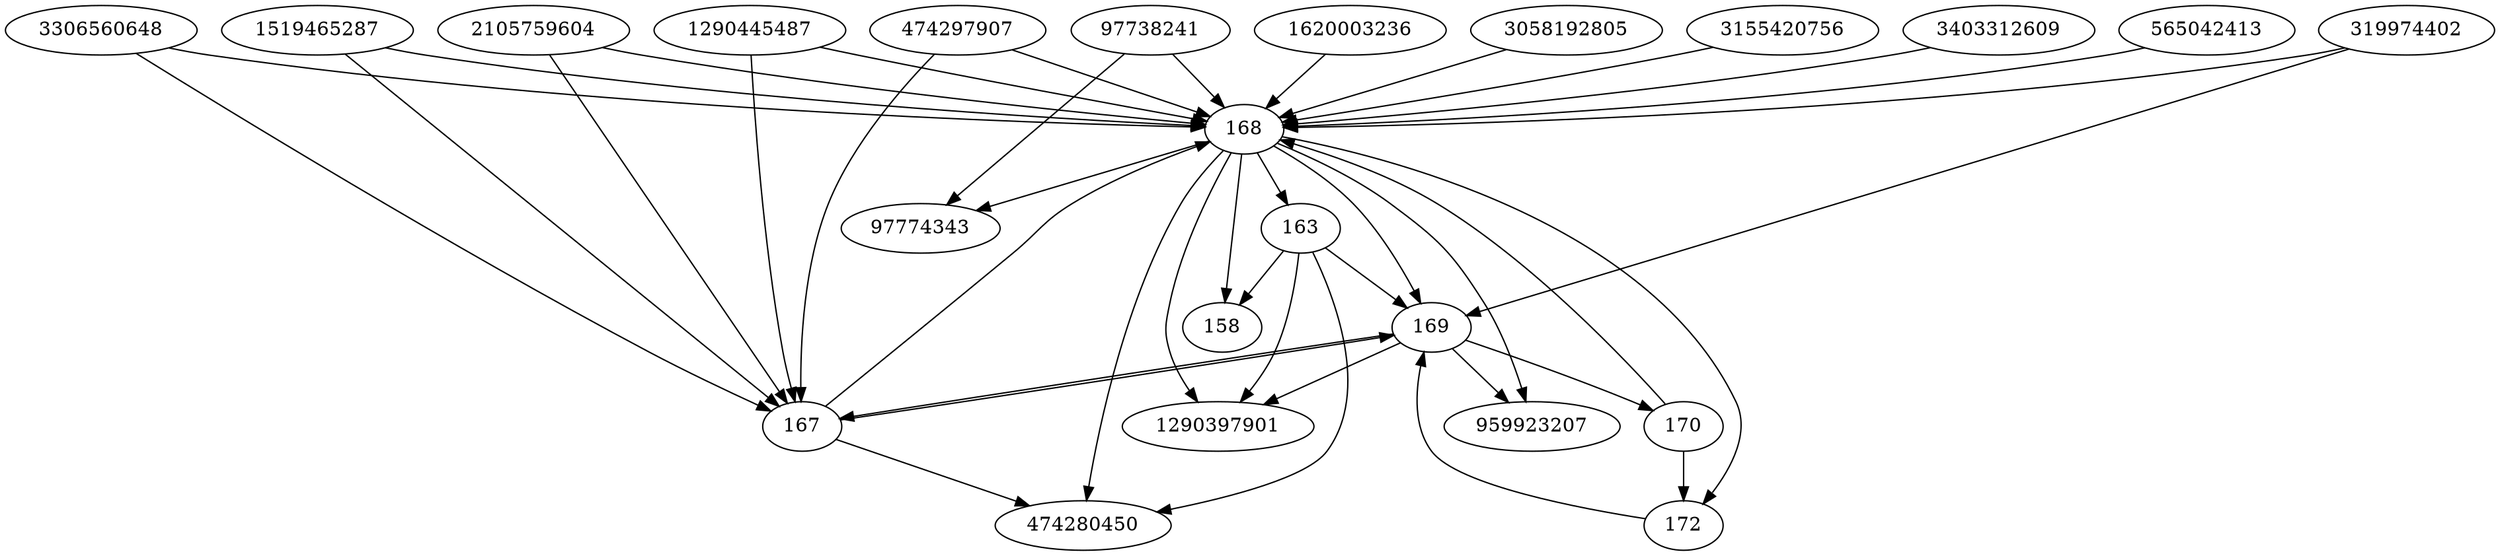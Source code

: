 strict digraph  {
97738241;
319974402;
474280450;
97774343;
3306560648;
959923207;
158;
163;
1620003236;
3058192805;
167;
168;
169;
170;
172;
1290445487;
474297907;
1519465287;
1290397901;
3155420756;
3403312609;
565042413;
2105759604;
97738241 -> 97774343;
97738241 -> 168;
319974402 -> 169;
319974402 -> 168;
3306560648 -> 167;
3306560648 -> 168;
163 -> 169;
163 -> 158;
163 -> 474280450;
163 -> 1290397901;
1620003236 -> 168;
3058192805 -> 168;
167 -> 169;
167 -> 474280450;
167 -> 168;
168 -> 169;
168 -> 172;
168 -> 158;
168 -> 97774343;
168 -> 163;
168 -> 474280450;
168 -> 959923207;
168 -> 1290397901;
169 -> 170;
169 -> 167;
169 -> 959923207;
169 -> 1290397901;
170 -> 168;
170 -> 172;
172 -> 169;
1290445487 -> 167;
1290445487 -> 168;
474297907 -> 167;
474297907 -> 168;
1519465287 -> 167;
1519465287 -> 168;
3155420756 -> 168;
3403312609 -> 168;
565042413 -> 168;
2105759604 -> 167;
2105759604 -> 168;
}
